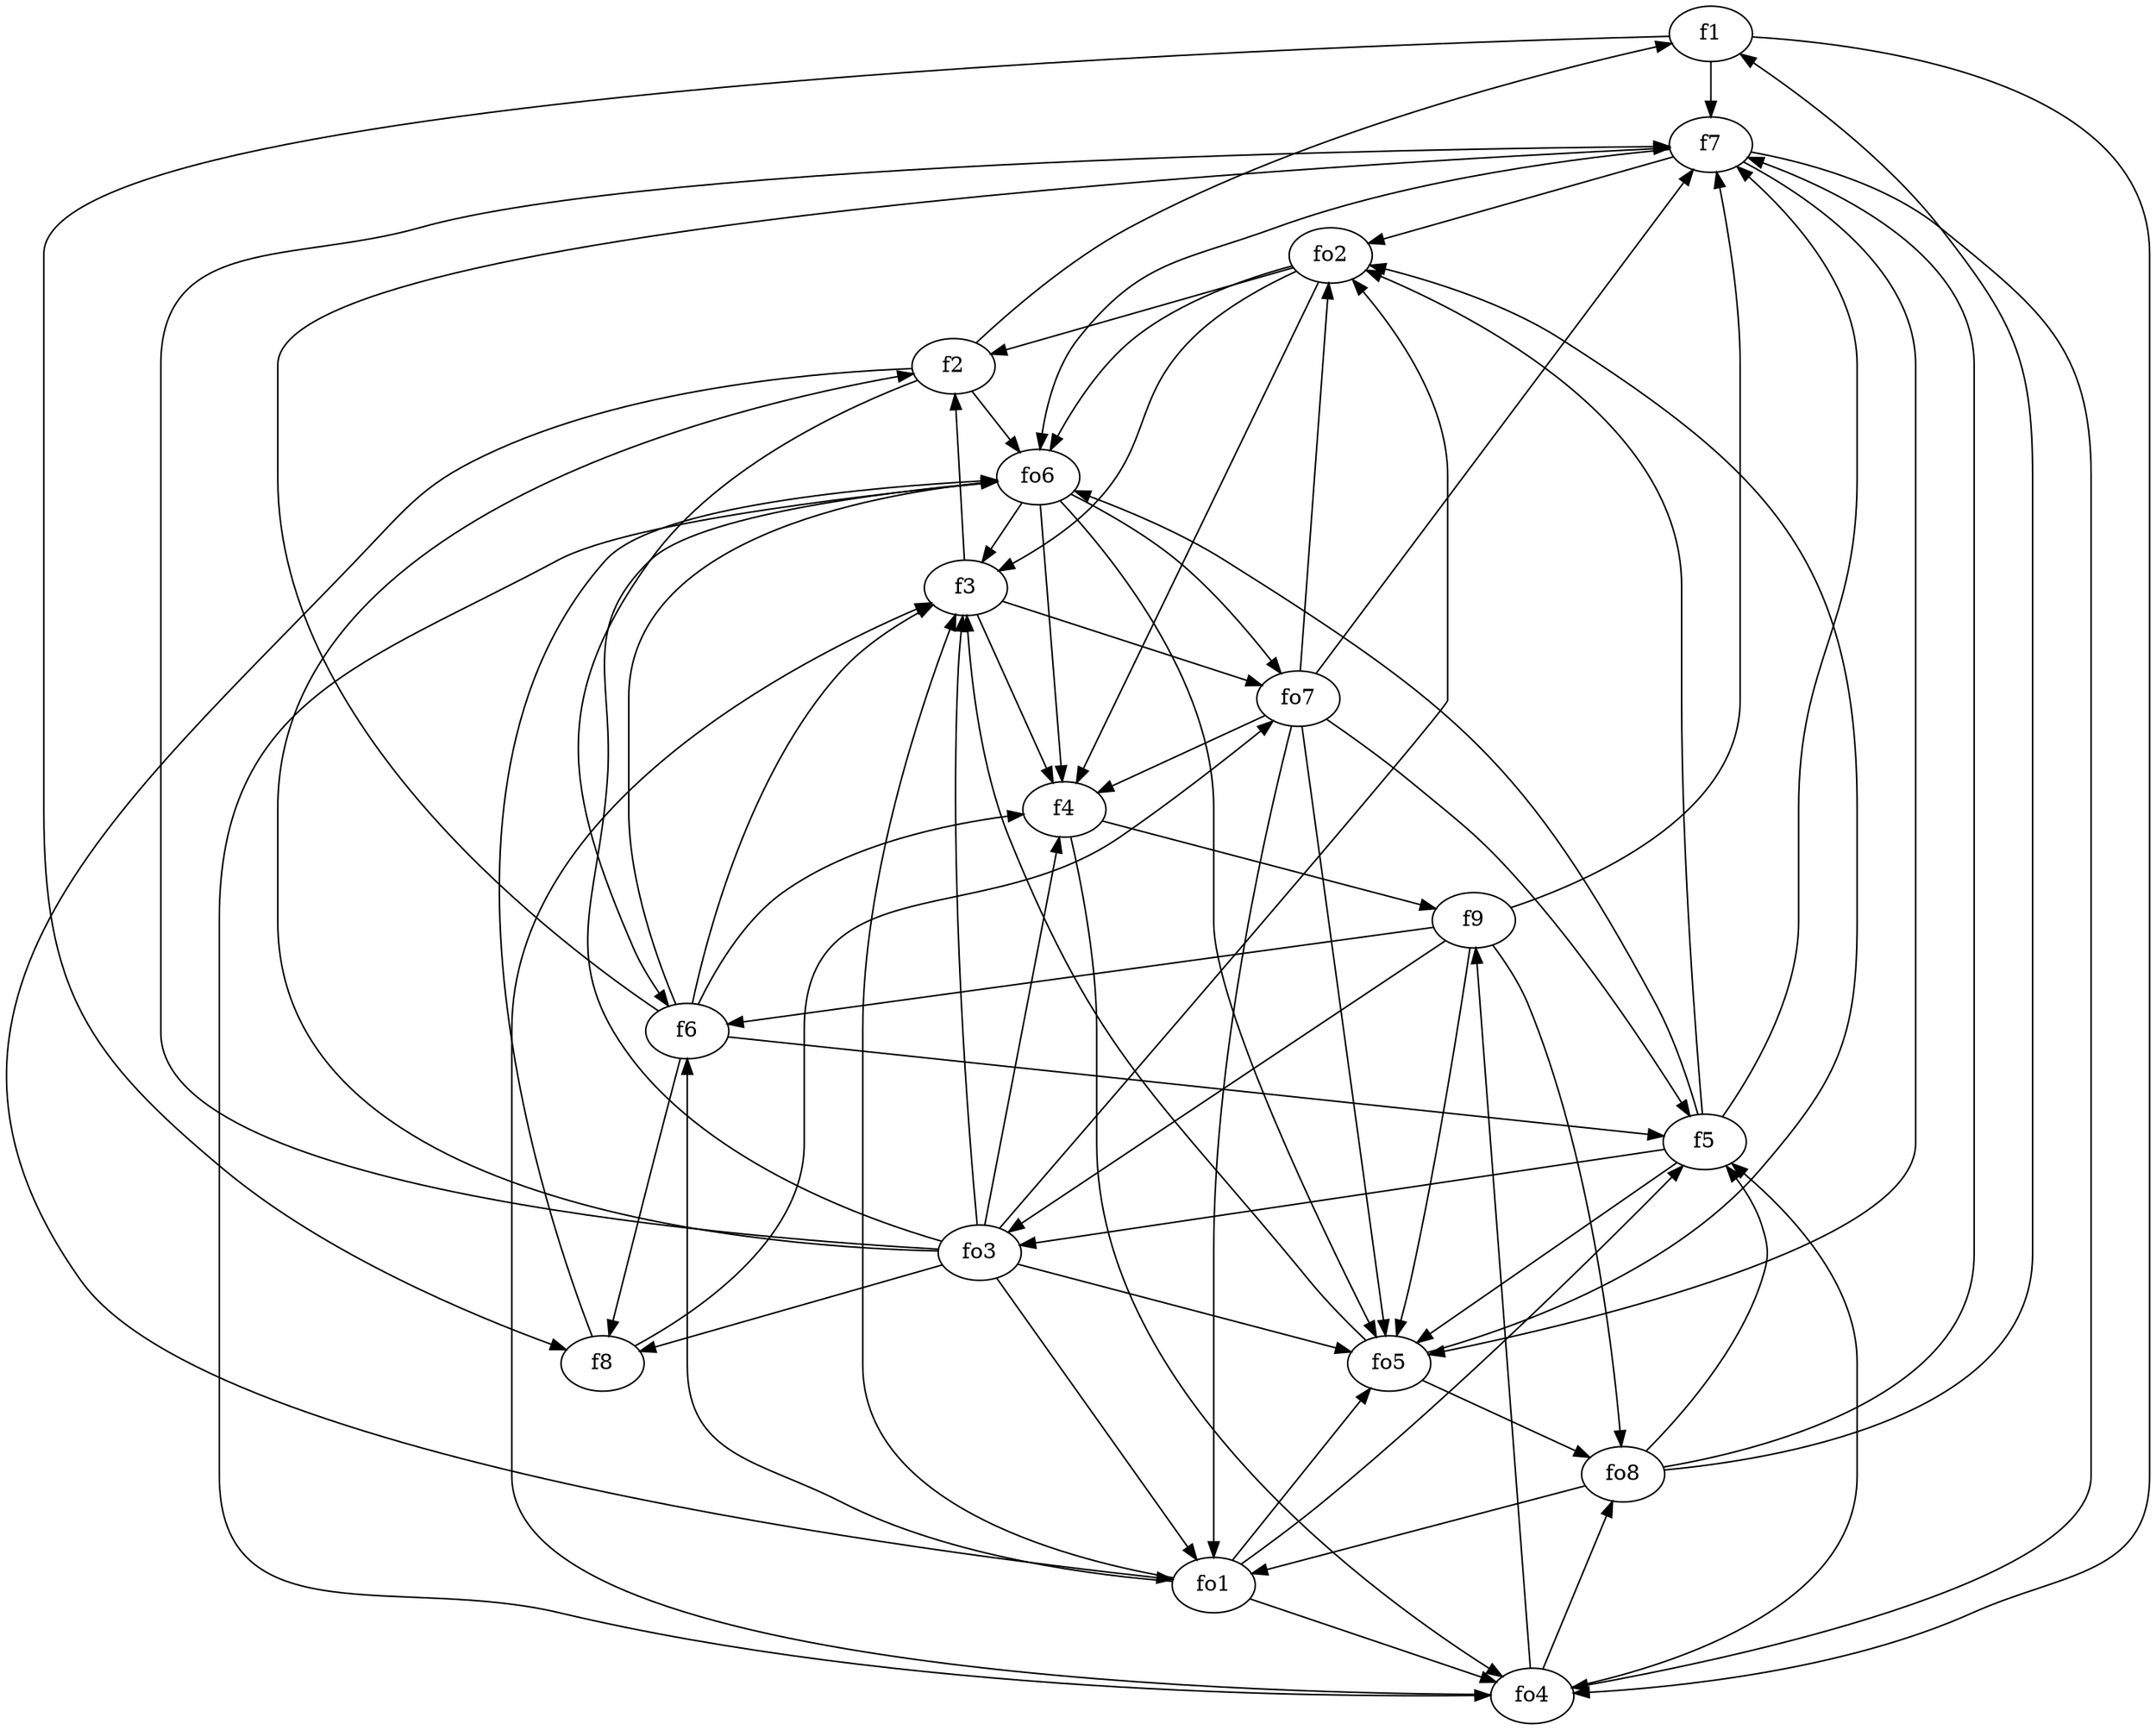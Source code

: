strict digraph  {
f1;
f2;
f3;
f4;
f5;
f6;
f7;
f8;
f9;
fo1;
fo2;
fo3;
fo4;
fo5;
fo6;
fo7;
fo8;
f1 -> f8  [weight=2];
f1 -> fo4  [weight=2];
f1 -> f7  [weight=2];
f2 -> fo1  [weight=2];
f2 -> fo6  [weight=2];
f2 -> f6  [weight=2];
f2 -> f1  [weight=2];
f3 -> fo7  [weight=2];
f3 -> f4  [weight=2];
f3 -> f2  [weight=2];
f4 -> fo4  [weight=2];
f4 -> f9  [weight=2];
f5 -> fo5  [weight=2];
f5 -> fo3  [weight=2];
f5 -> fo2  [weight=2];
f5 -> fo6  [weight=2];
f5 -> f7  [weight=2];
f6 -> f3  [weight=2];
f6 -> f7  [weight=2];
f6 -> fo6  [weight=2];
f6 -> f5  [weight=2];
f6 -> f4  [weight=2];
f6 -> f8  [weight=2];
f7 -> fo6  [weight=2];
f7 -> fo5  [weight=2];
f7 -> fo2  [weight=2];
f7 -> fo4  [weight=2];
f8 -> fo7  [weight=2];
f8 -> fo6  [weight=2];
f9 -> f7  [weight=2];
f9 -> f6  [weight=2];
f9 -> fo3  [weight=2];
f9 -> fo5  [weight=2];
f9 -> fo8  [weight=2];
fo1 -> f5  [weight=2];
fo1 -> fo4  [weight=2];
fo1 -> fo5  [weight=2];
fo1 -> f6  [weight=2];
fo1 -> f3  [weight=2];
fo2 -> fo6  [weight=2];
fo2 -> f2  [weight=2];
fo2 -> f3  [weight=2];
fo2 -> f4  [weight=2];
fo3 -> fo6  [weight=2];
fo3 -> fo2  [weight=2];
fo3 -> f3  [weight=2];
fo3 -> fo5  [weight=2];
fo3 -> f4  [weight=2];
fo3 -> f2  [weight=2];
fo3 -> fo1  [weight=2];
fo3 -> f7  [weight=2];
fo3 -> f8  [weight=2];
fo4 -> f9  [weight=2];
fo4 -> fo8  [weight=2];
fo4 -> f3  [weight=2];
fo4 -> f5  [weight=2];
fo5 -> fo8  [weight=2];
fo5 -> f3  [weight=2];
fo5 -> fo2  [weight=2];
fo6 -> f3  [weight=2];
fo6 -> f4  [weight=2];
fo6 -> fo4  [weight=2];
fo6 -> fo7  [weight=2];
fo6 -> fo5  [weight=2];
fo7 -> f7  [weight=2];
fo7 -> f5  [weight=2];
fo7 -> fo2  [weight=2];
fo7 -> fo5  [weight=2];
fo7 -> fo1  [weight=2];
fo7 -> f4  [weight=2];
fo8 -> f1  [weight=2];
fo8 -> f7  [weight=2];
fo8 -> f5  [weight=2];
fo8 -> fo1  [weight=2];
}
